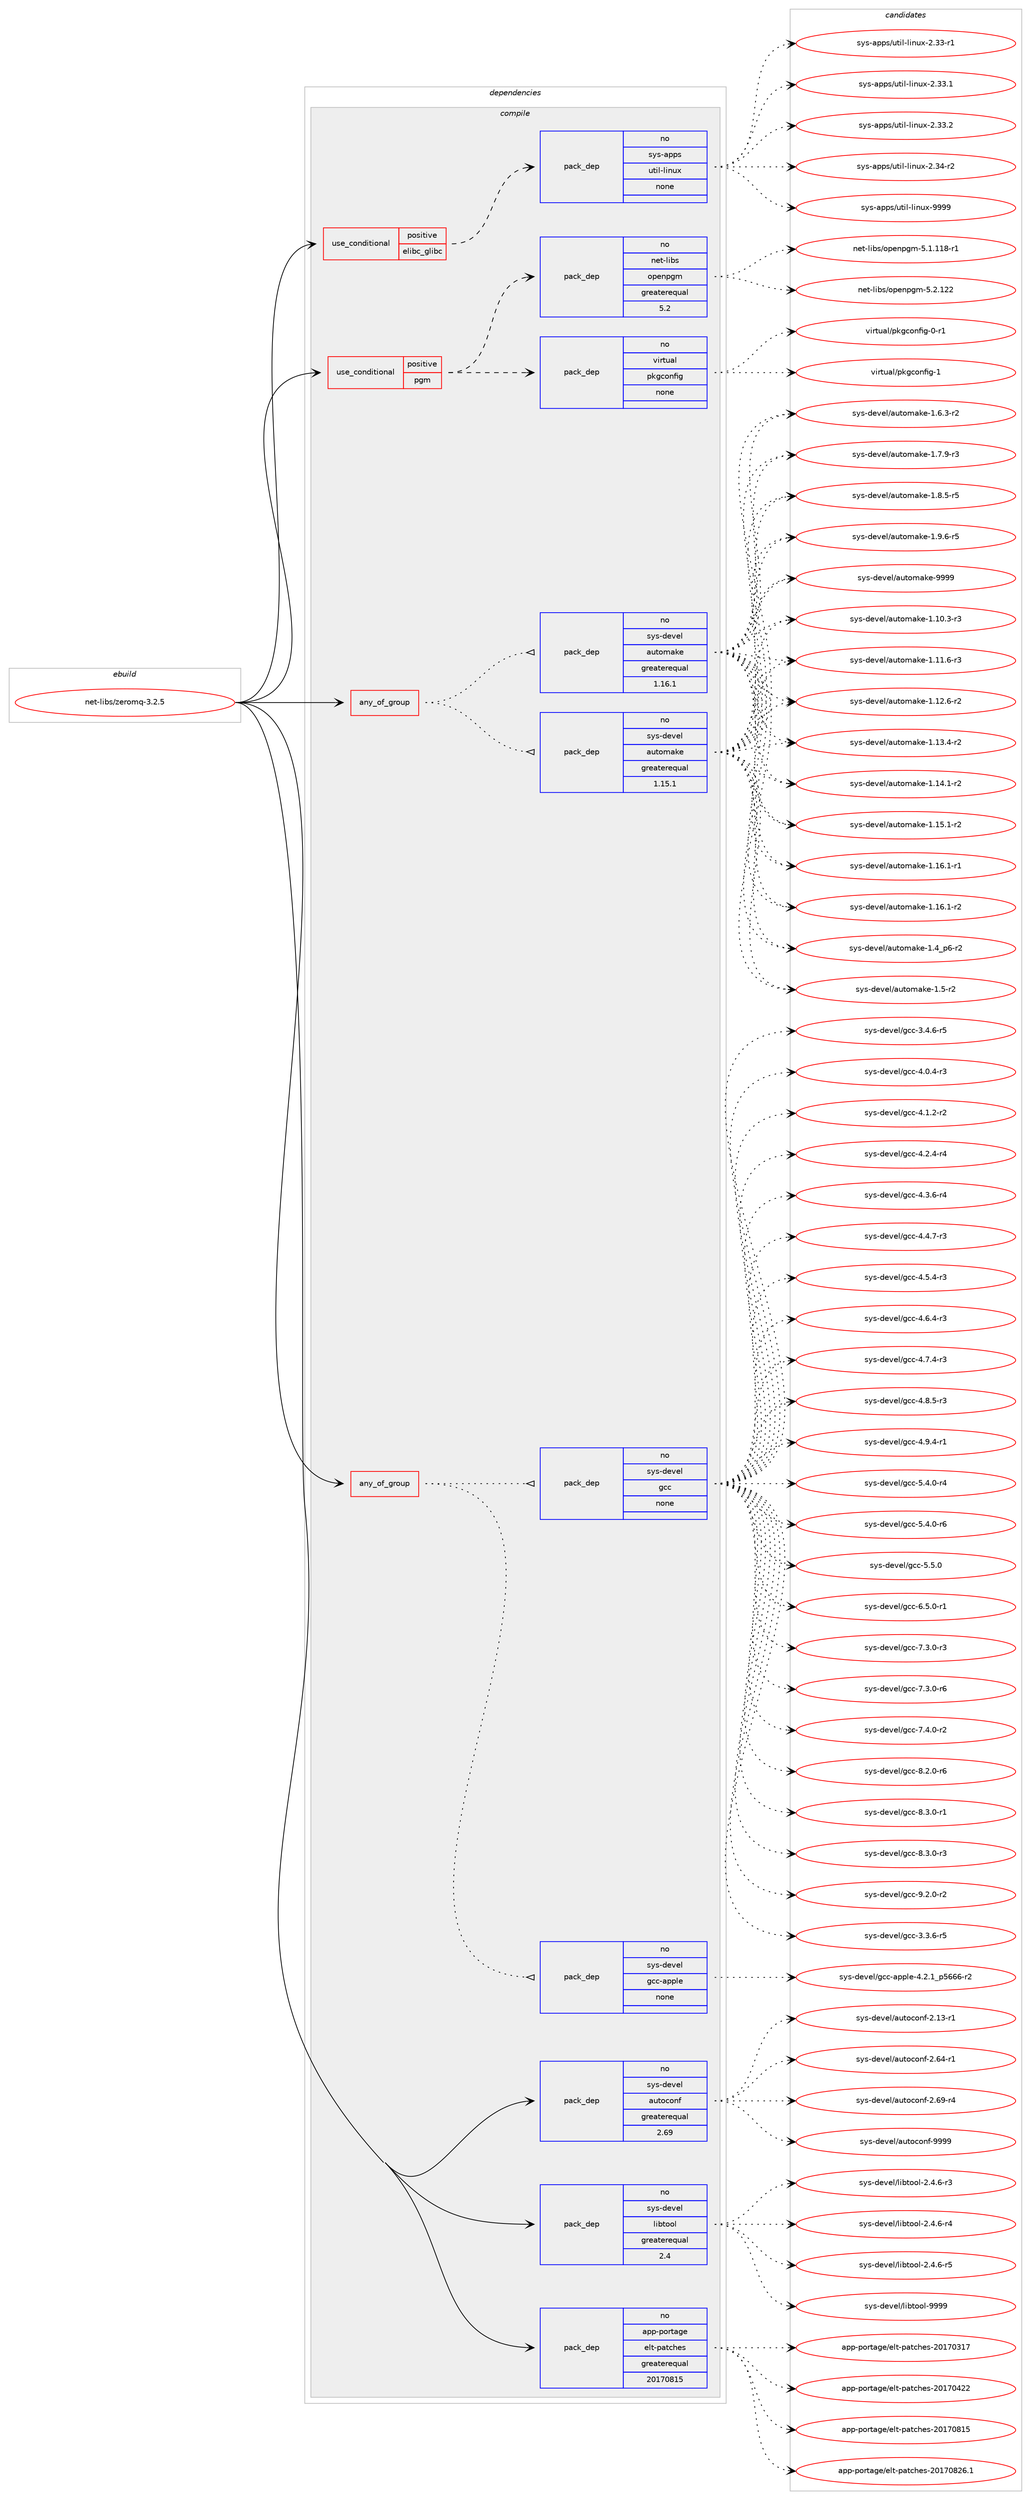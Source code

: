 digraph prolog {

# *************
# Graph options
# *************

newrank=true;
concentrate=true;
compound=true;
graph [rankdir=LR,fontname=Helvetica,fontsize=10,ranksep=1.5];#, ranksep=2.5, nodesep=0.2];
edge  [arrowhead=vee];
node  [fontname=Helvetica,fontsize=10];

# **********
# The ebuild
# **********

subgraph cluster_leftcol {
color=gray;
rank=same;
label=<<i>ebuild</i>>;
id [label="net-libs/zeromq-3.2.5", color=red, width=4, href="../net-libs/zeromq-3.2.5.svg"];
}

# ****************
# The dependencies
# ****************

subgraph cluster_midcol {
color=gray;
label=<<i>dependencies</i>>;
subgraph cluster_compile {
fillcolor="#eeeeee";
style=filled;
label=<<i>compile</i>>;
subgraph any14090 {
dependency829244 [label=<<TABLE BORDER="0" CELLBORDER="1" CELLSPACING="0" CELLPADDING="4"><TR><TD CELLPADDING="10">any_of_group</TD></TR></TABLE>>, shape=none, color=red];subgraph pack612522 {
dependency829245 [label=<<TABLE BORDER="0" CELLBORDER="1" CELLSPACING="0" CELLPADDING="4" WIDTH="220"><TR><TD ROWSPAN="6" CELLPADDING="30">pack_dep</TD></TR><TR><TD WIDTH="110">no</TD></TR><TR><TD>sys-devel</TD></TR><TR><TD>automake</TD></TR><TR><TD>greaterequal</TD></TR><TR><TD>1.16.1</TD></TR></TABLE>>, shape=none, color=blue];
}
dependency829244:e -> dependency829245:w [weight=20,style="dotted",arrowhead="oinv"];
subgraph pack612523 {
dependency829246 [label=<<TABLE BORDER="0" CELLBORDER="1" CELLSPACING="0" CELLPADDING="4" WIDTH="220"><TR><TD ROWSPAN="6" CELLPADDING="30">pack_dep</TD></TR><TR><TD WIDTH="110">no</TD></TR><TR><TD>sys-devel</TD></TR><TR><TD>automake</TD></TR><TR><TD>greaterequal</TD></TR><TR><TD>1.15.1</TD></TR></TABLE>>, shape=none, color=blue];
}
dependency829244:e -> dependency829246:w [weight=20,style="dotted",arrowhead="oinv"];
}
id:e -> dependency829244:w [weight=20,style="solid",arrowhead="vee"];
subgraph any14091 {
dependency829247 [label=<<TABLE BORDER="0" CELLBORDER="1" CELLSPACING="0" CELLPADDING="4"><TR><TD CELLPADDING="10">any_of_group</TD></TR></TABLE>>, shape=none, color=red];subgraph pack612524 {
dependency829248 [label=<<TABLE BORDER="0" CELLBORDER="1" CELLSPACING="0" CELLPADDING="4" WIDTH="220"><TR><TD ROWSPAN="6" CELLPADDING="30">pack_dep</TD></TR><TR><TD WIDTH="110">no</TD></TR><TR><TD>sys-devel</TD></TR><TR><TD>gcc</TD></TR><TR><TD>none</TD></TR><TR><TD></TD></TR></TABLE>>, shape=none, color=blue];
}
dependency829247:e -> dependency829248:w [weight=20,style="dotted",arrowhead="oinv"];
subgraph pack612525 {
dependency829249 [label=<<TABLE BORDER="0" CELLBORDER="1" CELLSPACING="0" CELLPADDING="4" WIDTH="220"><TR><TD ROWSPAN="6" CELLPADDING="30">pack_dep</TD></TR><TR><TD WIDTH="110">no</TD></TR><TR><TD>sys-devel</TD></TR><TR><TD>gcc-apple</TD></TR><TR><TD>none</TD></TR><TR><TD></TD></TR></TABLE>>, shape=none, color=blue];
}
dependency829247:e -> dependency829249:w [weight=20,style="dotted",arrowhead="oinv"];
}
id:e -> dependency829247:w [weight=20,style="solid",arrowhead="vee"];
subgraph cond202175 {
dependency829250 [label=<<TABLE BORDER="0" CELLBORDER="1" CELLSPACING="0" CELLPADDING="4"><TR><TD ROWSPAN="3" CELLPADDING="10">use_conditional</TD></TR><TR><TD>positive</TD></TR><TR><TD>elibc_glibc</TD></TR></TABLE>>, shape=none, color=red];
subgraph pack612526 {
dependency829251 [label=<<TABLE BORDER="0" CELLBORDER="1" CELLSPACING="0" CELLPADDING="4" WIDTH="220"><TR><TD ROWSPAN="6" CELLPADDING="30">pack_dep</TD></TR><TR><TD WIDTH="110">no</TD></TR><TR><TD>sys-apps</TD></TR><TR><TD>util-linux</TD></TR><TR><TD>none</TD></TR><TR><TD></TD></TR></TABLE>>, shape=none, color=blue];
}
dependency829250:e -> dependency829251:w [weight=20,style="dashed",arrowhead="vee"];
}
id:e -> dependency829250:w [weight=20,style="solid",arrowhead="vee"];
subgraph cond202176 {
dependency829252 [label=<<TABLE BORDER="0" CELLBORDER="1" CELLSPACING="0" CELLPADDING="4"><TR><TD ROWSPAN="3" CELLPADDING="10">use_conditional</TD></TR><TR><TD>positive</TD></TR><TR><TD>pgm</TD></TR></TABLE>>, shape=none, color=red];
subgraph pack612527 {
dependency829253 [label=<<TABLE BORDER="0" CELLBORDER="1" CELLSPACING="0" CELLPADDING="4" WIDTH="220"><TR><TD ROWSPAN="6" CELLPADDING="30">pack_dep</TD></TR><TR><TD WIDTH="110">no</TD></TR><TR><TD>virtual</TD></TR><TR><TD>pkgconfig</TD></TR><TR><TD>none</TD></TR><TR><TD></TD></TR></TABLE>>, shape=none, color=blue];
}
dependency829252:e -> dependency829253:w [weight=20,style="dashed",arrowhead="vee"];
subgraph pack612528 {
dependency829254 [label=<<TABLE BORDER="0" CELLBORDER="1" CELLSPACING="0" CELLPADDING="4" WIDTH="220"><TR><TD ROWSPAN="6" CELLPADDING="30">pack_dep</TD></TR><TR><TD WIDTH="110">no</TD></TR><TR><TD>net-libs</TD></TR><TR><TD>openpgm</TD></TR><TR><TD>greaterequal</TD></TR><TR><TD>5.2</TD></TR></TABLE>>, shape=none, color=blue];
}
dependency829252:e -> dependency829254:w [weight=20,style="dashed",arrowhead="vee"];
}
id:e -> dependency829252:w [weight=20,style="solid",arrowhead="vee"];
subgraph pack612529 {
dependency829255 [label=<<TABLE BORDER="0" CELLBORDER="1" CELLSPACING="0" CELLPADDING="4" WIDTH="220"><TR><TD ROWSPAN="6" CELLPADDING="30">pack_dep</TD></TR><TR><TD WIDTH="110">no</TD></TR><TR><TD>app-portage</TD></TR><TR><TD>elt-patches</TD></TR><TR><TD>greaterequal</TD></TR><TR><TD>20170815</TD></TR></TABLE>>, shape=none, color=blue];
}
id:e -> dependency829255:w [weight=20,style="solid",arrowhead="vee"];
subgraph pack612530 {
dependency829256 [label=<<TABLE BORDER="0" CELLBORDER="1" CELLSPACING="0" CELLPADDING="4" WIDTH="220"><TR><TD ROWSPAN="6" CELLPADDING="30">pack_dep</TD></TR><TR><TD WIDTH="110">no</TD></TR><TR><TD>sys-devel</TD></TR><TR><TD>autoconf</TD></TR><TR><TD>greaterequal</TD></TR><TR><TD>2.69</TD></TR></TABLE>>, shape=none, color=blue];
}
id:e -> dependency829256:w [weight=20,style="solid",arrowhead="vee"];
subgraph pack612531 {
dependency829257 [label=<<TABLE BORDER="0" CELLBORDER="1" CELLSPACING="0" CELLPADDING="4" WIDTH="220"><TR><TD ROWSPAN="6" CELLPADDING="30">pack_dep</TD></TR><TR><TD WIDTH="110">no</TD></TR><TR><TD>sys-devel</TD></TR><TR><TD>libtool</TD></TR><TR><TD>greaterequal</TD></TR><TR><TD>2.4</TD></TR></TABLE>>, shape=none, color=blue];
}
id:e -> dependency829257:w [weight=20,style="solid",arrowhead="vee"];
}
subgraph cluster_compileandrun {
fillcolor="#eeeeee";
style=filled;
label=<<i>compile and run</i>>;
}
subgraph cluster_run {
fillcolor="#eeeeee";
style=filled;
label=<<i>run</i>>;
}
}

# **************
# The candidates
# **************

subgraph cluster_choices {
rank=same;
color=gray;
label=<<i>candidates</i>>;

subgraph choice612522 {
color=black;
nodesep=1;
choice11512111545100101118101108479711711611110997107101454946494846514511451 [label="sys-devel/automake-1.10.3-r3", color=red, width=4,href="../sys-devel/automake-1.10.3-r3.svg"];
choice11512111545100101118101108479711711611110997107101454946494946544511451 [label="sys-devel/automake-1.11.6-r3", color=red, width=4,href="../sys-devel/automake-1.11.6-r3.svg"];
choice11512111545100101118101108479711711611110997107101454946495046544511450 [label="sys-devel/automake-1.12.6-r2", color=red, width=4,href="../sys-devel/automake-1.12.6-r2.svg"];
choice11512111545100101118101108479711711611110997107101454946495146524511450 [label="sys-devel/automake-1.13.4-r2", color=red, width=4,href="../sys-devel/automake-1.13.4-r2.svg"];
choice11512111545100101118101108479711711611110997107101454946495246494511450 [label="sys-devel/automake-1.14.1-r2", color=red, width=4,href="../sys-devel/automake-1.14.1-r2.svg"];
choice11512111545100101118101108479711711611110997107101454946495346494511450 [label="sys-devel/automake-1.15.1-r2", color=red, width=4,href="../sys-devel/automake-1.15.1-r2.svg"];
choice11512111545100101118101108479711711611110997107101454946495446494511449 [label="sys-devel/automake-1.16.1-r1", color=red, width=4,href="../sys-devel/automake-1.16.1-r1.svg"];
choice11512111545100101118101108479711711611110997107101454946495446494511450 [label="sys-devel/automake-1.16.1-r2", color=red, width=4,href="../sys-devel/automake-1.16.1-r2.svg"];
choice115121115451001011181011084797117116111109971071014549465295112544511450 [label="sys-devel/automake-1.4_p6-r2", color=red, width=4,href="../sys-devel/automake-1.4_p6-r2.svg"];
choice11512111545100101118101108479711711611110997107101454946534511450 [label="sys-devel/automake-1.5-r2", color=red, width=4,href="../sys-devel/automake-1.5-r2.svg"];
choice115121115451001011181011084797117116111109971071014549465446514511450 [label="sys-devel/automake-1.6.3-r2", color=red, width=4,href="../sys-devel/automake-1.6.3-r2.svg"];
choice115121115451001011181011084797117116111109971071014549465546574511451 [label="sys-devel/automake-1.7.9-r3", color=red, width=4,href="../sys-devel/automake-1.7.9-r3.svg"];
choice115121115451001011181011084797117116111109971071014549465646534511453 [label="sys-devel/automake-1.8.5-r5", color=red, width=4,href="../sys-devel/automake-1.8.5-r5.svg"];
choice115121115451001011181011084797117116111109971071014549465746544511453 [label="sys-devel/automake-1.9.6-r5", color=red, width=4,href="../sys-devel/automake-1.9.6-r5.svg"];
choice115121115451001011181011084797117116111109971071014557575757 [label="sys-devel/automake-9999", color=red, width=4,href="../sys-devel/automake-9999.svg"];
dependency829245:e -> choice11512111545100101118101108479711711611110997107101454946494846514511451:w [style=dotted,weight="100"];
dependency829245:e -> choice11512111545100101118101108479711711611110997107101454946494946544511451:w [style=dotted,weight="100"];
dependency829245:e -> choice11512111545100101118101108479711711611110997107101454946495046544511450:w [style=dotted,weight="100"];
dependency829245:e -> choice11512111545100101118101108479711711611110997107101454946495146524511450:w [style=dotted,weight="100"];
dependency829245:e -> choice11512111545100101118101108479711711611110997107101454946495246494511450:w [style=dotted,weight="100"];
dependency829245:e -> choice11512111545100101118101108479711711611110997107101454946495346494511450:w [style=dotted,weight="100"];
dependency829245:e -> choice11512111545100101118101108479711711611110997107101454946495446494511449:w [style=dotted,weight="100"];
dependency829245:e -> choice11512111545100101118101108479711711611110997107101454946495446494511450:w [style=dotted,weight="100"];
dependency829245:e -> choice115121115451001011181011084797117116111109971071014549465295112544511450:w [style=dotted,weight="100"];
dependency829245:e -> choice11512111545100101118101108479711711611110997107101454946534511450:w [style=dotted,weight="100"];
dependency829245:e -> choice115121115451001011181011084797117116111109971071014549465446514511450:w [style=dotted,weight="100"];
dependency829245:e -> choice115121115451001011181011084797117116111109971071014549465546574511451:w [style=dotted,weight="100"];
dependency829245:e -> choice115121115451001011181011084797117116111109971071014549465646534511453:w [style=dotted,weight="100"];
dependency829245:e -> choice115121115451001011181011084797117116111109971071014549465746544511453:w [style=dotted,weight="100"];
dependency829245:e -> choice115121115451001011181011084797117116111109971071014557575757:w [style=dotted,weight="100"];
}
subgraph choice612523 {
color=black;
nodesep=1;
choice11512111545100101118101108479711711611110997107101454946494846514511451 [label="sys-devel/automake-1.10.3-r3", color=red, width=4,href="../sys-devel/automake-1.10.3-r3.svg"];
choice11512111545100101118101108479711711611110997107101454946494946544511451 [label="sys-devel/automake-1.11.6-r3", color=red, width=4,href="../sys-devel/automake-1.11.6-r3.svg"];
choice11512111545100101118101108479711711611110997107101454946495046544511450 [label="sys-devel/automake-1.12.6-r2", color=red, width=4,href="../sys-devel/automake-1.12.6-r2.svg"];
choice11512111545100101118101108479711711611110997107101454946495146524511450 [label="sys-devel/automake-1.13.4-r2", color=red, width=4,href="../sys-devel/automake-1.13.4-r2.svg"];
choice11512111545100101118101108479711711611110997107101454946495246494511450 [label="sys-devel/automake-1.14.1-r2", color=red, width=4,href="../sys-devel/automake-1.14.1-r2.svg"];
choice11512111545100101118101108479711711611110997107101454946495346494511450 [label="sys-devel/automake-1.15.1-r2", color=red, width=4,href="../sys-devel/automake-1.15.1-r2.svg"];
choice11512111545100101118101108479711711611110997107101454946495446494511449 [label="sys-devel/automake-1.16.1-r1", color=red, width=4,href="../sys-devel/automake-1.16.1-r1.svg"];
choice11512111545100101118101108479711711611110997107101454946495446494511450 [label="sys-devel/automake-1.16.1-r2", color=red, width=4,href="../sys-devel/automake-1.16.1-r2.svg"];
choice115121115451001011181011084797117116111109971071014549465295112544511450 [label="sys-devel/automake-1.4_p6-r2", color=red, width=4,href="../sys-devel/automake-1.4_p6-r2.svg"];
choice11512111545100101118101108479711711611110997107101454946534511450 [label="sys-devel/automake-1.5-r2", color=red, width=4,href="../sys-devel/automake-1.5-r2.svg"];
choice115121115451001011181011084797117116111109971071014549465446514511450 [label="sys-devel/automake-1.6.3-r2", color=red, width=4,href="../sys-devel/automake-1.6.3-r2.svg"];
choice115121115451001011181011084797117116111109971071014549465546574511451 [label="sys-devel/automake-1.7.9-r3", color=red, width=4,href="../sys-devel/automake-1.7.9-r3.svg"];
choice115121115451001011181011084797117116111109971071014549465646534511453 [label="sys-devel/automake-1.8.5-r5", color=red, width=4,href="../sys-devel/automake-1.8.5-r5.svg"];
choice115121115451001011181011084797117116111109971071014549465746544511453 [label="sys-devel/automake-1.9.6-r5", color=red, width=4,href="../sys-devel/automake-1.9.6-r5.svg"];
choice115121115451001011181011084797117116111109971071014557575757 [label="sys-devel/automake-9999", color=red, width=4,href="../sys-devel/automake-9999.svg"];
dependency829246:e -> choice11512111545100101118101108479711711611110997107101454946494846514511451:w [style=dotted,weight="100"];
dependency829246:e -> choice11512111545100101118101108479711711611110997107101454946494946544511451:w [style=dotted,weight="100"];
dependency829246:e -> choice11512111545100101118101108479711711611110997107101454946495046544511450:w [style=dotted,weight="100"];
dependency829246:e -> choice11512111545100101118101108479711711611110997107101454946495146524511450:w [style=dotted,weight="100"];
dependency829246:e -> choice11512111545100101118101108479711711611110997107101454946495246494511450:w [style=dotted,weight="100"];
dependency829246:e -> choice11512111545100101118101108479711711611110997107101454946495346494511450:w [style=dotted,weight="100"];
dependency829246:e -> choice11512111545100101118101108479711711611110997107101454946495446494511449:w [style=dotted,weight="100"];
dependency829246:e -> choice11512111545100101118101108479711711611110997107101454946495446494511450:w [style=dotted,weight="100"];
dependency829246:e -> choice115121115451001011181011084797117116111109971071014549465295112544511450:w [style=dotted,weight="100"];
dependency829246:e -> choice11512111545100101118101108479711711611110997107101454946534511450:w [style=dotted,weight="100"];
dependency829246:e -> choice115121115451001011181011084797117116111109971071014549465446514511450:w [style=dotted,weight="100"];
dependency829246:e -> choice115121115451001011181011084797117116111109971071014549465546574511451:w [style=dotted,weight="100"];
dependency829246:e -> choice115121115451001011181011084797117116111109971071014549465646534511453:w [style=dotted,weight="100"];
dependency829246:e -> choice115121115451001011181011084797117116111109971071014549465746544511453:w [style=dotted,weight="100"];
dependency829246:e -> choice115121115451001011181011084797117116111109971071014557575757:w [style=dotted,weight="100"];
}
subgraph choice612524 {
color=black;
nodesep=1;
choice115121115451001011181011084710399994551465146544511453 [label="sys-devel/gcc-3.3.6-r5", color=red, width=4,href="../sys-devel/gcc-3.3.6-r5.svg"];
choice115121115451001011181011084710399994551465246544511453 [label="sys-devel/gcc-3.4.6-r5", color=red, width=4,href="../sys-devel/gcc-3.4.6-r5.svg"];
choice115121115451001011181011084710399994552464846524511451 [label="sys-devel/gcc-4.0.4-r3", color=red, width=4,href="../sys-devel/gcc-4.0.4-r3.svg"];
choice115121115451001011181011084710399994552464946504511450 [label="sys-devel/gcc-4.1.2-r2", color=red, width=4,href="../sys-devel/gcc-4.1.2-r2.svg"];
choice115121115451001011181011084710399994552465046524511452 [label="sys-devel/gcc-4.2.4-r4", color=red, width=4,href="../sys-devel/gcc-4.2.4-r4.svg"];
choice115121115451001011181011084710399994552465146544511452 [label="sys-devel/gcc-4.3.6-r4", color=red, width=4,href="../sys-devel/gcc-4.3.6-r4.svg"];
choice115121115451001011181011084710399994552465246554511451 [label="sys-devel/gcc-4.4.7-r3", color=red, width=4,href="../sys-devel/gcc-4.4.7-r3.svg"];
choice115121115451001011181011084710399994552465346524511451 [label="sys-devel/gcc-4.5.4-r3", color=red, width=4,href="../sys-devel/gcc-4.5.4-r3.svg"];
choice115121115451001011181011084710399994552465446524511451 [label="sys-devel/gcc-4.6.4-r3", color=red, width=4,href="../sys-devel/gcc-4.6.4-r3.svg"];
choice115121115451001011181011084710399994552465546524511451 [label="sys-devel/gcc-4.7.4-r3", color=red, width=4,href="../sys-devel/gcc-4.7.4-r3.svg"];
choice115121115451001011181011084710399994552465646534511451 [label="sys-devel/gcc-4.8.5-r3", color=red, width=4,href="../sys-devel/gcc-4.8.5-r3.svg"];
choice115121115451001011181011084710399994552465746524511449 [label="sys-devel/gcc-4.9.4-r1", color=red, width=4,href="../sys-devel/gcc-4.9.4-r1.svg"];
choice115121115451001011181011084710399994553465246484511452 [label="sys-devel/gcc-5.4.0-r4", color=red, width=4,href="../sys-devel/gcc-5.4.0-r4.svg"];
choice115121115451001011181011084710399994553465246484511454 [label="sys-devel/gcc-5.4.0-r6", color=red, width=4,href="../sys-devel/gcc-5.4.0-r6.svg"];
choice11512111545100101118101108471039999455346534648 [label="sys-devel/gcc-5.5.0", color=red, width=4,href="../sys-devel/gcc-5.5.0.svg"];
choice115121115451001011181011084710399994554465346484511449 [label="sys-devel/gcc-6.5.0-r1", color=red, width=4,href="../sys-devel/gcc-6.5.0-r1.svg"];
choice115121115451001011181011084710399994555465146484511451 [label="sys-devel/gcc-7.3.0-r3", color=red, width=4,href="../sys-devel/gcc-7.3.0-r3.svg"];
choice115121115451001011181011084710399994555465146484511454 [label="sys-devel/gcc-7.3.0-r6", color=red, width=4,href="../sys-devel/gcc-7.3.0-r6.svg"];
choice115121115451001011181011084710399994555465246484511450 [label="sys-devel/gcc-7.4.0-r2", color=red, width=4,href="../sys-devel/gcc-7.4.0-r2.svg"];
choice115121115451001011181011084710399994556465046484511454 [label="sys-devel/gcc-8.2.0-r6", color=red, width=4,href="../sys-devel/gcc-8.2.0-r6.svg"];
choice115121115451001011181011084710399994556465146484511449 [label="sys-devel/gcc-8.3.0-r1", color=red, width=4,href="../sys-devel/gcc-8.3.0-r1.svg"];
choice115121115451001011181011084710399994556465146484511451 [label="sys-devel/gcc-8.3.0-r3", color=red, width=4,href="../sys-devel/gcc-8.3.0-r3.svg"];
choice115121115451001011181011084710399994557465046484511450 [label="sys-devel/gcc-9.2.0-r2", color=red, width=4,href="../sys-devel/gcc-9.2.0-r2.svg"];
dependency829248:e -> choice115121115451001011181011084710399994551465146544511453:w [style=dotted,weight="100"];
dependency829248:e -> choice115121115451001011181011084710399994551465246544511453:w [style=dotted,weight="100"];
dependency829248:e -> choice115121115451001011181011084710399994552464846524511451:w [style=dotted,weight="100"];
dependency829248:e -> choice115121115451001011181011084710399994552464946504511450:w [style=dotted,weight="100"];
dependency829248:e -> choice115121115451001011181011084710399994552465046524511452:w [style=dotted,weight="100"];
dependency829248:e -> choice115121115451001011181011084710399994552465146544511452:w [style=dotted,weight="100"];
dependency829248:e -> choice115121115451001011181011084710399994552465246554511451:w [style=dotted,weight="100"];
dependency829248:e -> choice115121115451001011181011084710399994552465346524511451:w [style=dotted,weight="100"];
dependency829248:e -> choice115121115451001011181011084710399994552465446524511451:w [style=dotted,weight="100"];
dependency829248:e -> choice115121115451001011181011084710399994552465546524511451:w [style=dotted,weight="100"];
dependency829248:e -> choice115121115451001011181011084710399994552465646534511451:w [style=dotted,weight="100"];
dependency829248:e -> choice115121115451001011181011084710399994552465746524511449:w [style=dotted,weight="100"];
dependency829248:e -> choice115121115451001011181011084710399994553465246484511452:w [style=dotted,weight="100"];
dependency829248:e -> choice115121115451001011181011084710399994553465246484511454:w [style=dotted,weight="100"];
dependency829248:e -> choice11512111545100101118101108471039999455346534648:w [style=dotted,weight="100"];
dependency829248:e -> choice115121115451001011181011084710399994554465346484511449:w [style=dotted,weight="100"];
dependency829248:e -> choice115121115451001011181011084710399994555465146484511451:w [style=dotted,weight="100"];
dependency829248:e -> choice115121115451001011181011084710399994555465146484511454:w [style=dotted,weight="100"];
dependency829248:e -> choice115121115451001011181011084710399994555465246484511450:w [style=dotted,weight="100"];
dependency829248:e -> choice115121115451001011181011084710399994556465046484511454:w [style=dotted,weight="100"];
dependency829248:e -> choice115121115451001011181011084710399994556465146484511449:w [style=dotted,weight="100"];
dependency829248:e -> choice115121115451001011181011084710399994556465146484511451:w [style=dotted,weight="100"];
dependency829248:e -> choice115121115451001011181011084710399994557465046484511450:w [style=dotted,weight="100"];
}
subgraph choice612525 {
color=black;
nodesep=1;
choice11512111545100101118101108471039999459711211210810145524650464995112535454544511450 [label="sys-devel/gcc-apple-4.2.1_p5666-r2", color=red, width=4,href="../sys-devel/gcc-apple-4.2.1_p5666-r2.svg"];
dependency829249:e -> choice11512111545100101118101108471039999459711211210810145524650464995112535454544511450:w [style=dotted,weight="100"];
}
subgraph choice612526 {
color=black;
nodesep=1;
choice1151211154597112112115471171161051084510810511011712045504651514511449 [label="sys-apps/util-linux-2.33-r1", color=red, width=4,href="../sys-apps/util-linux-2.33-r1.svg"];
choice1151211154597112112115471171161051084510810511011712045504651514649 [label="sys-apps/util-linux-2.33.1", color=red, width=4,href="../sys-apps/util-linux-2.33.1.svg"];
choice1151211154597112112115471171161051084510810511011712045504651514650 [label="sys-apps/util-linux-2.33.2", color=red, width=4,href="../sys-apps/util-linux-2.33.2.svg"];
choice1151211154597112112115471171161051084510810511011712045504651524511450 [label="sys-apps/util-linux-2.34-r2", color=red, width=4,href="../sys-apps/util-linux-2.34-r2.svg"];
choice115121115459711211211547117116105108451081051101171204557575757 [label="sys-apps/util-linux-9999", color=red, width=4,href="../sys-apps/util-linux-9999.svg"];
dependency829251:e -> choice1151211154597112112115471171161051084510810511011712045504651514511449:w [style=dotted,weight="100"];
dependency829251:e -> choice1151211154597112112115471171161051084510810511011712045504651514649:w [style=dotted,weight="100"];
dependency829251:e -> choice1151211154597112112115471171161051084510810511011712045504651514650:w [style=dotted,weight="100"];
dependency829251:e -> choice1151211154597112112115471171161051084510810511011712045504651524511450:w [style=dotted,weight="100"];
dependency829251:e -> choice115121115459711211211547117116105108451081051101171204557575757:w [style=dotted,weight="100"];
}
subgraph choice612527 {
color=black;
nodesep=1;
choice11810511411611797108471121071039911111010210510345484511449 [label="virtual/pkgconfig-0-r1", color=red, width=4,href="../virtual/pkgconfig-0-r1.svg"];
choice1181051141161179710847112107103991111101021051034549 [label="virtual/pkgconfig-1", color=red, width=4,href="../virtual/pkgconfig-1.svg"];
dependency829253:e -> choice11810511411611797108471121071039911111010210510345484511449:w [style=dotted,weight="100"];
dependency829253:e -> choice1181051141161179710847112107103991111101021051034549:w [style=dotted,weight="100"];
}
subgraph choice612528 {
color=black;
nodesep=1;
choice11010111645108105981154711111210111011210310945534649464949564511449 [label="net-libs/openpgm-5.1.118-r1", color=red, width=4,href="../net-libs/openpgm-5.1.118-r1.svg"];
choice1101011164510810598115471111121011101121031094553465046495050 [label="net-libs/openpgm-5.2.122", color=red, width=4,href="../net-libs/openpgm-5.2.122.svg"];
dependency829254:e -> choice11010111645108105981154711111210111011210310945534649464949564511449:w [style=dotted,weight="100"];
dependency829254:e -> choice1101011164510810598115471111121011101121031094553465046495050:w [style=dotted,weight="100"];
}
subgraph choice612529 {
color=black;
nodesep=1;
choice97112112451121111141169710310147101108116451129711699104101115455048495548514955 [label="app-portage/elt-patches-20170317", color=red, width=4,href="../app-portage/elt-patches-20170317.svg"];
choice97112112451121111141169710310147101108116451129711699104101115455048495548525050 [label="app-portage/elt-patches-20170422", color=red, width=4,href="../app-portage/elt-patches-20170422.svg"];
choice97112112451121111141169710310147101108116451129711699104101115455048495548564953 [label="app-portage/elt-patches-20170815", color=red, width=4,href="../app-portage/elt-patches-20170815.svg"];
choice971121124511211111411697103101471011081164511297116991041011154550484955485650544649 [label="app-portage/elt-patches-20170826.1", color=red, width=4,href="../app-portage/elt-patches-20170826.1.svg"];
dependency829255:e -> choice97112112451121111141169710310147101108116451129711699104101115455048495548514955:w [style=dotted,weight="100"];
dependency829255:e -> choice97112112451121111141169710310147101108116451129711699104101115455048495548525050:w [style=dotted,weight="100"];
dependency829255:e -> choice97112112451121111141169710310147101108116451129711699104101115455048495548564953:w [style=dotted,weight="100"];
dependency829255:e -> choice971121124511211111411697103101471011081164511297116991041011154550484955485650544649:w [style=dotted,weight="100"];
}
subgraph choice612530 {
color=black;
nodesep=1;
choice1151211154510010111810110847971171161119911111010245504649514511449 [label="sys-devel/autoconf-2.13-r1", color=red, width=4,href="../sys-devel/autoconf-2.13-r1.svg"];
choice1151211154510010111810110847971171161119911111010245504654524511449 [label="sys-devel/autoconf-2.64-r1", color=red, width=4,href="../sys-devel/autoconf-2.64-r1.svg"];
choice1151211154510010111810110847971171161119911111010245504654574511452 [label="sys-devel/autoconf-2.69-r4", color=red, width=4,href="../sys-devel/autoconf-2.69-r4.svg"];
choice115121115451001011181011084797117116111991111101024557575757 [label="sys-devel/autoconf-9999", color=red, width=4,href="../sys-devel/autoconf-9999.svg"];
dependency829256:e -> choice1151211154510010111810110847971171161119911111010245504649514511449:w [style=dotted,weight="100"];
dependency829256:e -> choice1151211154510010111810110847971171161119911111010245504654524511449:w [style=dotted,weight="100"];
dependency829256:e -> choice1151211154510010111810110847971171161119911111010245504654574511452:w [style=dotted,weight="100"];
dependency829256:e -> choice115121115451001011181011084797117116111991111101024557575757:w [style=dotted,weight="100"];
}
subgraph choice612531 {
color=black;
nodesep=1;
choice1151211154510010111810110847108105981161111111084550465246544511451 [label="sys-devel/libtool-2.4.6-r3", color=red, width=4,href="../sys-devel/libtool-2.4.6-r3.svg"];
choice1151211154510010111810110847108105981161111111084550465246544511452 [label="sys-devel/libtool-2.4.6-r4", color=red, width=4,href="../sys-devel/libtool-2.4.6-r4.svg"];
choice1151211154510010111810110847108105981161111111084550465246544511453 [label="sys-devel/libtool-2.4.6-r5", color=red, width=4,href="../sys-devel/libtool-2.4.6-r5.svg"];
choice1151211154510010111810110847108105981161111111084557575757 [label="sys-devel/libtool-9999", color=red, width=4,href="../sys-devel/libtool-9999.svg"];
dependency829257:e -> choice1151211154510010111810110847108105981161111111084550465246544511451:w [style=dotted,weight="100"];
dependency829257:e -> choice1151211154510010111810110847108105981161111111084550465246544511452:w [style=dotted,weight="100"];
dependency829257:e -> choice1151211154510010111810110847108105981161111111084550465246544511453:w [style=dotted,weight="100"];
dependency829257:e -> choice1151211154510010111810110847108105981161111111084557575757:w [style=dotted,weight="100"];
}
}

}
